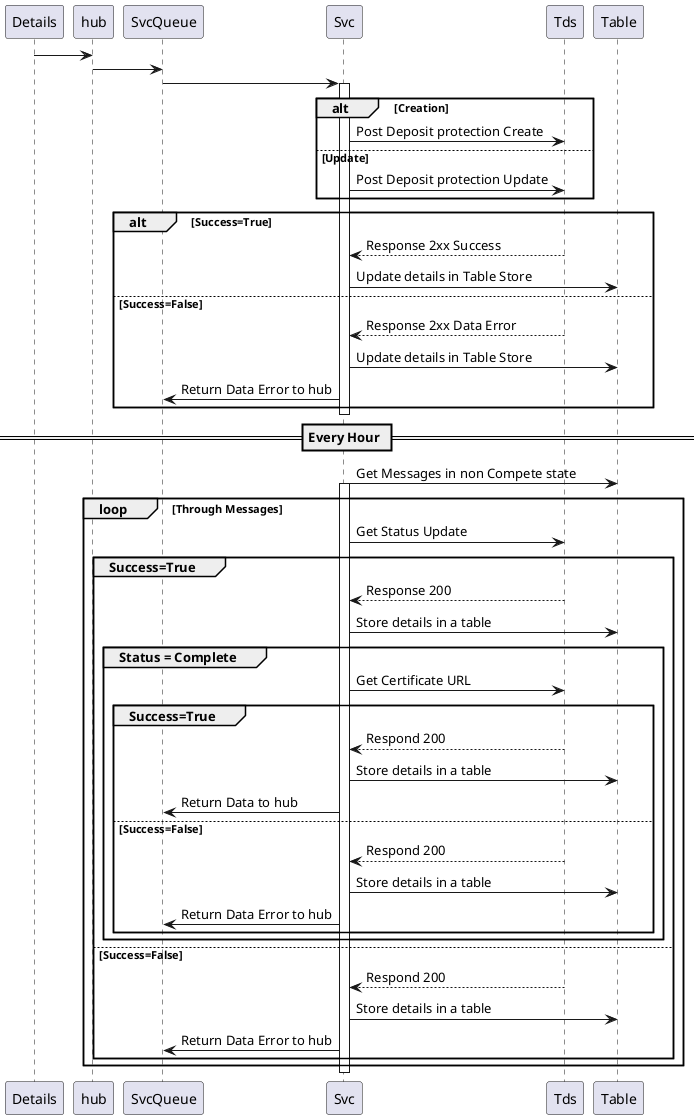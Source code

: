 @startuml HomePpl Service

Details -> hub
hub -> SvcQueue
SvcQueue -> Svc
Activate Svc

alt Creation
Svc -> Tds : Post Deposit protection Create
else Update
Svc -> Tds : Post Deposit protection Update
end

alt Success=True
Svc <-- Tds : Response 2xx Success
Svc -> Table : Update details in Table Store
else Success=False
Svc <-- Tds : Response 2xx Data Error
Svc -> Table : Update details in Table Store
Svc -> SvcQueue : Return Data Error to hub
end
Deactivate Svc

== Every Hour ==
Svc -> Table : Get Messages in non Compete state
Activate Svc
Loop Through Messages
    Svc -> Tds : Get Status Update
    group Success=True
        Svc <-- Tds : Response 200
        Svc -> Table : Store details in a table
        group Status = Complete
            Svc -> Tds : Get Certificate URL
            group Success=True
                Svc <-- Tds : Respond 200
                Svc -> Table : Store details in a table
                Svc -> SvcQueue : Return Data to hub
            else Success=False
                Svc <-- Tds : Respond 200
                Svc -> Table : Store details in a table
                Svc -> SvcQueue : Return Data Error to hub
            end
        end
    else Success=False
        Svc <-- Tds : Respond 200
        Svc -> Table : Store details in a table
        Svc -> SvcQueue : Return Data Error to hub
    end

End
Deactivate Svc


@enduml